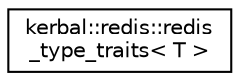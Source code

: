 digraph "类继承关系图"
{
 // LATEX_PDF_SIZE
  edge [fontname="Helvetica",fontsize="10",labelfontname="Helvetica",labelfontsize="10"];
  node [fontname="Helvetica",fontsize="10",shape=record];
  rankdir="LR";
  Node0 [label="kerbal::redis::redis\l_type_traits\< T \>",height=0.2,width=0.4,color="black", fillcolor="white", style="filled",URL="$structkerbal_1_1redis_1_1redis__type__traits.html",tooltip=" "];
}
